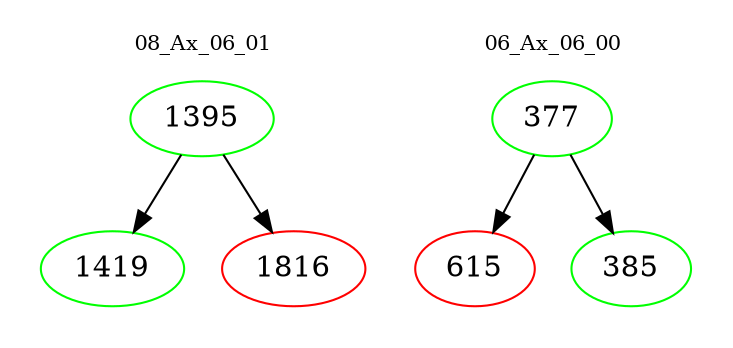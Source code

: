 digraph{
subgraph cluster_0 {
color = white
label = "08_Ax_06_01";
fontsize=10;
T0_1395 [label="1395", color="green"]
T0_1395 -> T0_1419 [color="black"]
T0_1419 [label="1419", color="green"]
T0_1395 -> T0_1816 [color="black"]
T0_1816 [label="1816", color="red"]
}
subgraph cluster_1 {
color = white
label = "06_Ax_06_00";
fontsize=10;
T1_377 [label="377", color="green"]
T1_377 -> T1_615 [color="black"]
T1_615 [label="615", color="red"]
T1_377 -> T1_385 [color="black"]
T1_385 [label="385", color="green"]
}
}
